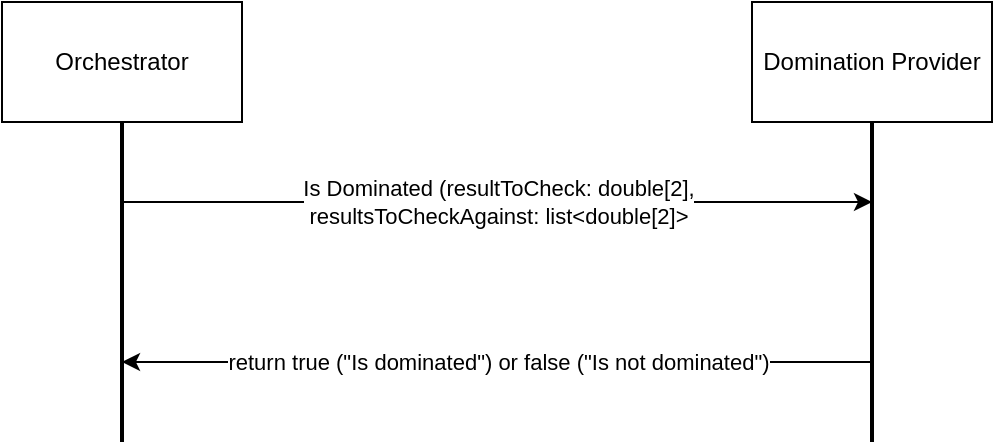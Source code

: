 <mxfile version="25.0.1">
  <diagram name="Page-1" id="pwkZjAW4YcKqV5CRz82u">
    <mxGraphModel dx="667" dy="390" grid="1" gridSize="10" guides="1" tooltips="1" connect="1" arrows="1" fold="1" page="1" pageScale="1" pageWidth="850" pageHeight="1100" math="0" shadow="0">
      <root>
        <mxCell id="0" />
        <mxCell id="1" parent="0" />
        <mxCell id="bEdN1P7GM1xqIyK46hdl-1" value="Orchestrator" style="rounded=0;whiteSpace=wrap;html=1;" vertex="1" parent="1">
          <mxGeometry x="50" y="40" width="120" height="60" as="geometry" />
        </mxCell>
        <mxCell id="bEdN1P7GM1xqIyK46hdl-2" value="Domination Provider" style="rounded=0;whiteSpace=wrap;html=1;" vertex="1" parent="1">
          <mxGeometry x="425" y="40" width="120" height="60" as="geometry" />
        </mxCell>
        <mxCell id="bEdN1P7GM1xqIyK46hdl-3" value="" style="line;strokeWidth=2;direction=south;html=1;" vertex="1" parent="1">
          <mxGeometry x="105" y="100" width="10" height="160" as="geometry" />
        </mxCell>
        <mxCell id="bEdN1P7GM1xqIyK46hdl-4" value="" style="line;strokeWidth=2;direction=south;html=1;" vertex="1" parent="1">
          <mxGeometry x="480" y="100" width="10" height="160" as="geometry" />
        </mxCell>
        <mxCell id="bEdN1P7GM1xqIyK46hdl-5" value="" style="endArrow=classic;html=1;rounded=0;exitX=0.25;exitY=0.5;exitDx=0;exitDy=0;exitPerimeter=0;entryX=0.25;entryY=0.5;entryDx=0;entryDy=0;entryPerimeter=0;" edge="1" parent="1" source="bEdN1P7GM1xqIyK46hdl-3" target="bEdN1P7GM1xqIyK46hdl-4">
          <mxGeometry relative="1" as="geometry">
            <mxPoint x="200" y="130" as="sourcePoint" />
            <mxPoint x="300" y="130" as="targetPoint" />
          </mxGeometry>
        </mxCell>
        <mxCell id="bEdN1P7GM1xqIyK46hdl-6" value="Is Dominated (resultToCheck: double[2],&lt;div&gt;resultsToCheckAgainst: list&amp;lt;double[2]&amp;gt;&lt;/div&gt;" style="edgeLabel;resizable=0;html=1;;align=center;verticalAlign=middle;" connectable="0" vertex="1" parent="bEdN1P7GM1xqIyK46hdl-5">
          <mxGeometry relative="1" as="geometry" />
        </mxCell>
        <mxCell id="bEdN1P7GM1xqIyK46hdl-7" value="" style="endArrow=classic;html=1;rounded=0;entryX=0.75;entryY=0.5;entryDx=0;entryDy=0;entryPerimeter=0;exitX=0.75;exitY=0.5;exitDx=0;exitDy=0;exitPerimeter=0;" edge="1" parent="1" source="bEdN1P7GM1xqIyK46hdl-4" target="bEdN1P7GM1xqIyK46hdl-3">
          <mxGeometry relative="1" as="geometry">
            <mxPoint x="260" y="190" as="sourcePoint" />
            <mxPoint x="360" y="190" as="targetPoint" />
          </mxGeometry>
        </mxCell>
        <mxCell id="bEdN1P7GM1xqIyK46hdl-8" value="return true (&quot;Is dominated&quot;) or false (&quot;Is not dominated&quot;)" style="edgeLabel;resizable=0;html=1;;align=center;verticalAlign=middle;" connectable="0" vertex="1" parent="bEdN1P7GM1xqIyK46hdl-7">
          <mxGeometry relative="1" as="geometry" />
        </mxCell>
      </root>
    </mxGraphModel>
  </diagram>
</mxfile>
